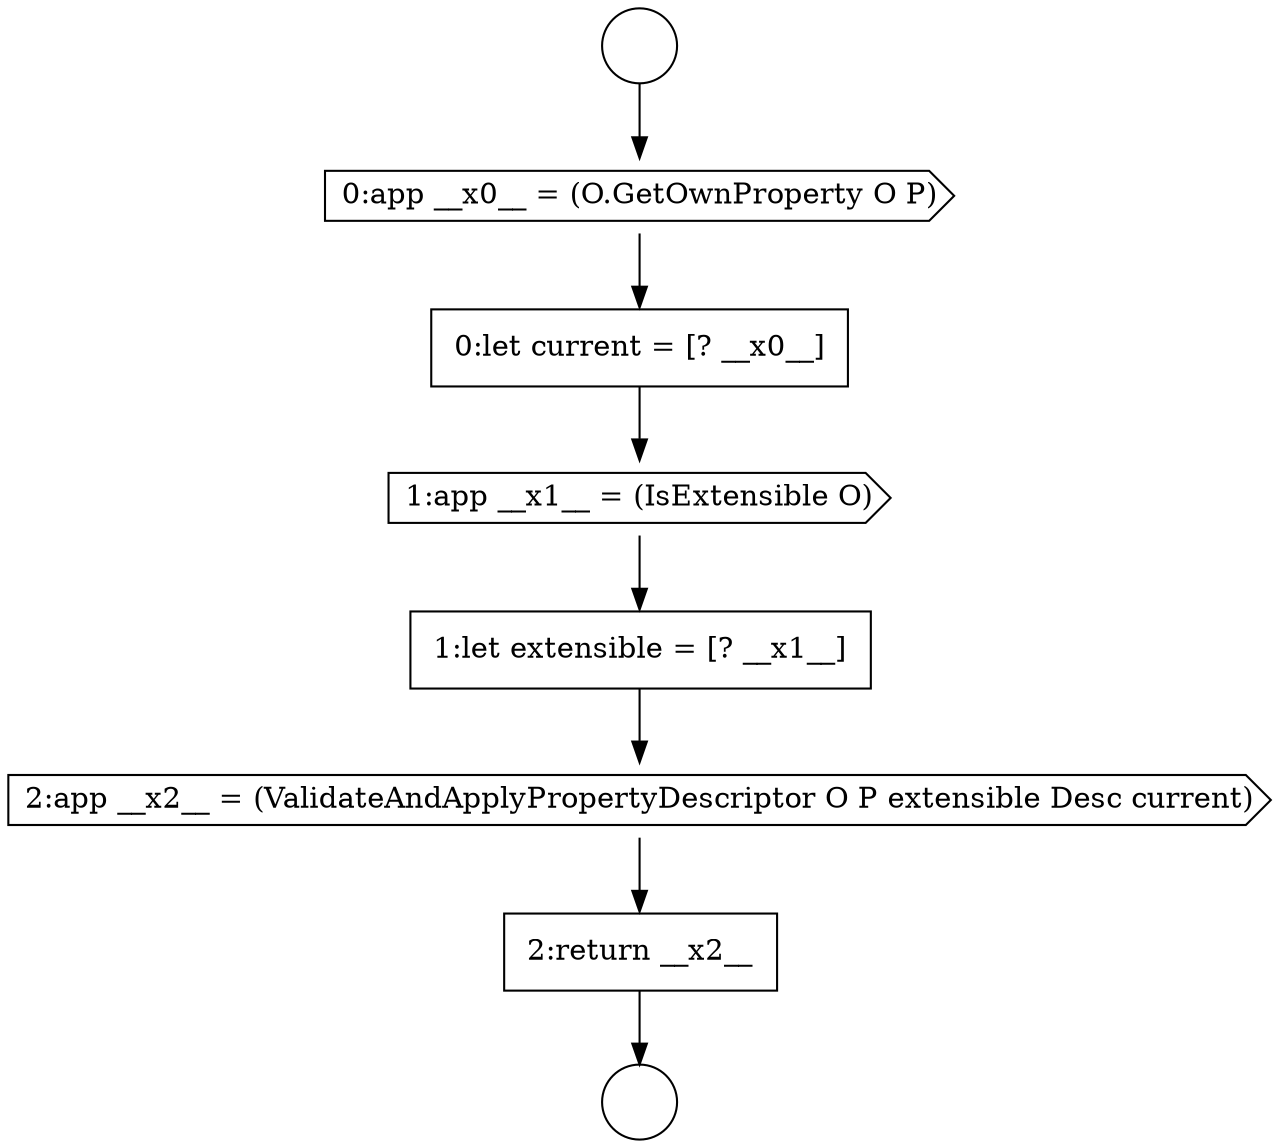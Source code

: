 digraph {
  node1709 [shape=cds, label=<<font color="black">0:app __x0__ = (O.GetOwnProperty O P)</font>> color="black" fillcolor="white" style=filled]
  node1714 [shape=none, margin=0, label=<<font color="black">
    <table border="0" cellborder="1" cellspacing="0" cellpadding="10">
      <tr><td align="left">2:return __x2__</td></tr>
    </table>
  </font>> color="black" fillcolor="white" style=filled]
  node1708 [shape=circle label=" " color="black" fillcolor="white" style=filled]
  node1712 [shape=none, margin=0, label=<<font color="black">
    <table border="0" cellborder="1" cellspacing="0" cellpadding="10">
      <tr><td align="left">1:let extensible = [? __x1__]</td></tr>
    </table>
  </font>> color="black" fillcolor="white" style=filled]
  node1707 [shape=circle label=" " color="black" fillcolor="white" style=filled]
  node1711 [shape=cds, label=<<font color="black">1:app __x1__ = (IsExtensible O)</font>> color="black" fillcolor="white" style=filled]
  node1710 [shape=none, margin=0, label=<<font color="black">
    <table border="0" cellborder="1" cellspacing="0" cellpadding="10">
      <tr><td align="left">0:let current = [? __x0__]</td></tr>
    </table>
  </font>> color="black" fillcolor="white" style=filled]
  node1713 [shape=cds, label=<<font color="black">2:app __x2__ = (ValidateAndApplyPropertyDescriptor O P extensible Desc current)</font>> color="black" fillcolor="white" style=filled]
  node1712 -> node1713 [ color="black"]
  node1713 -> node1714 [ color="black"]
  node1711 -> node1712 [ color="black"]
  node1709 -> node1710 [ color="black"]
  node1714 -> node1708 [ color="black"]
  node1710 -> node1711 [ color="black"]
  node1707 -> node1709 [ color="black"]
}
